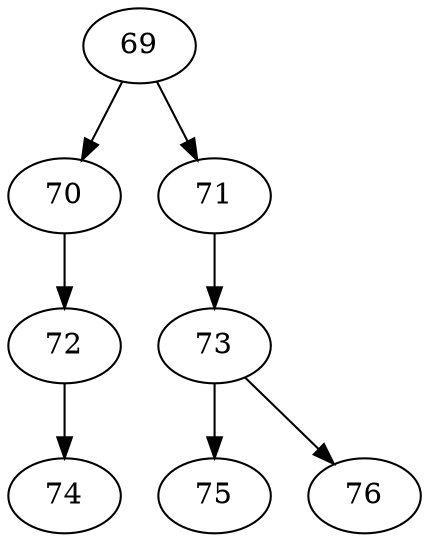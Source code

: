 digraph {
  69 -> 70 ["action" = 0]
  69 -> 71 ["action" = 0]
  70 -> 72 ["action" = 0]
  71 -> 73 ["action" = 0]
  72 -> 74 ["action" = 1]
  73 -> 75 ["action" = 1]
  73 -> 76 ["action" = 3]
}